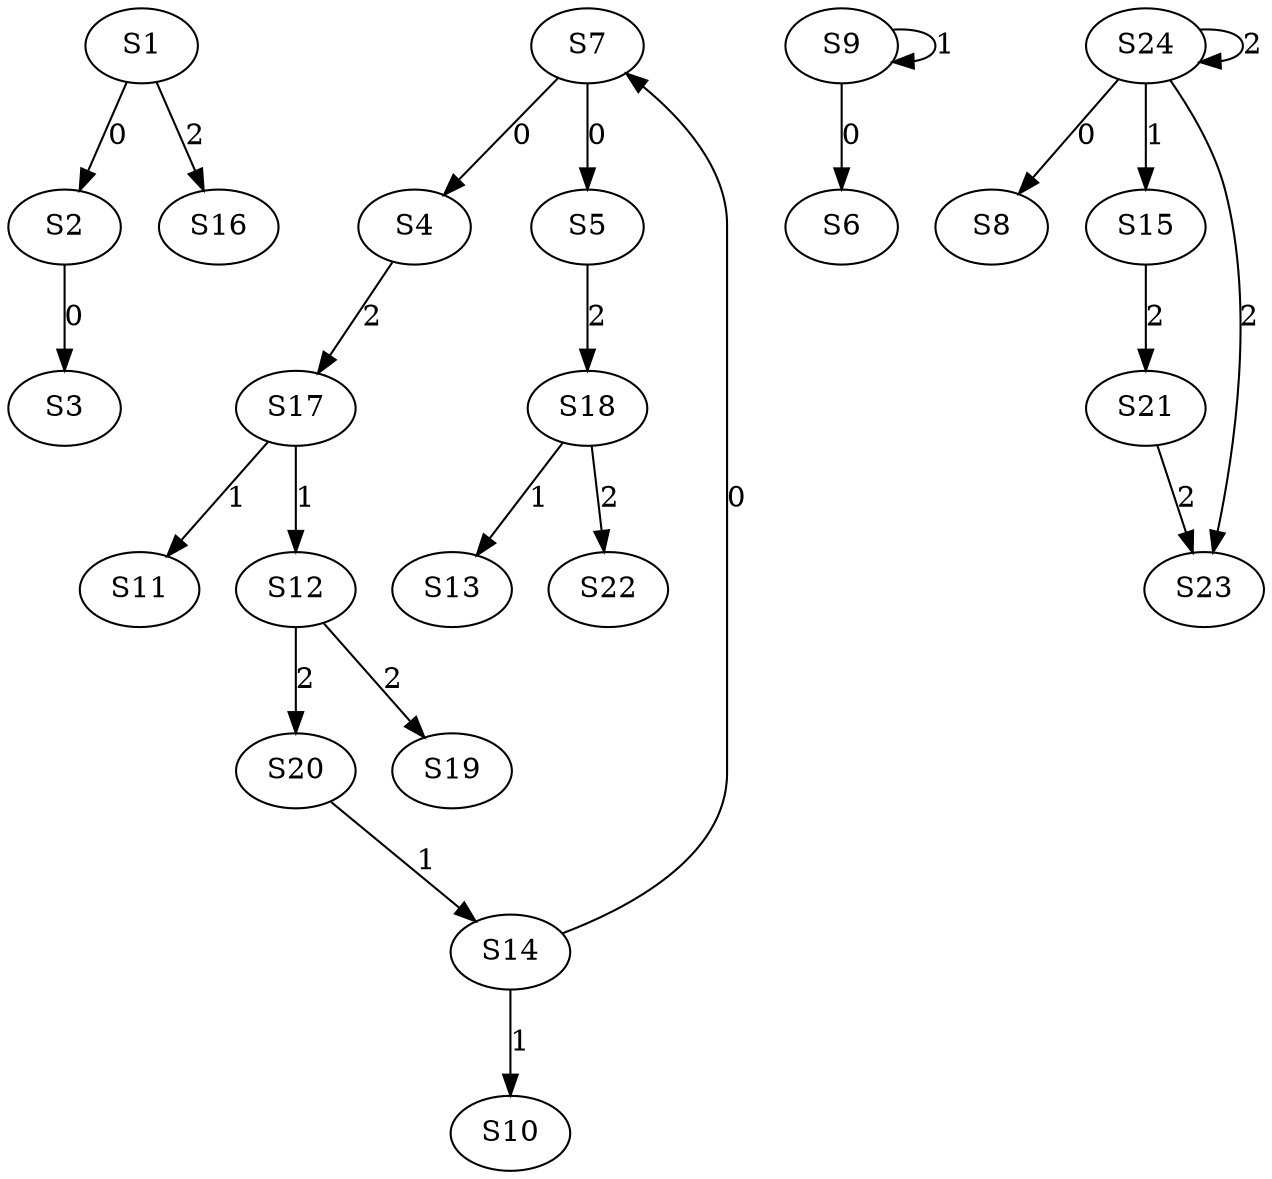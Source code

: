 strict digraph {
	S1 -> S2 [ label = 0 ];
	S2 -> S3 [ label = 0 ];
	S7 -> S4 [ label = 0 ];
	S7 -> S5 [ label = 0 ];
	S9 -> S6 [ label = 0 ];
	S14 -> S7 [ label = 0 ];
	S24 -> S8 [ label = 0 ];
	S9 -> S9 [ label = 1 ];
	S14 -> S10 [ label = 1 ];
	S17 -> S11 [ label = 1 ];
	S17 -> S12 [ label = 1 ];
	S18 -> S13 [ label = 1 ];
	S20 -> S14 [ label = 1 ];
	S24 -> S15 [ label = 1 ];
	S1 -> S16 [ label = 2 ];
	S4 -> S17 [ label = 2 ];
	S5 -> S18 [ label = 2 ];
	S12 -> S19 [ label = 2 ];
	S12 -> S20 [ label = 2 ];
	S15 -> S21 [ label = 2 ];
	S18 -> S22 [ label = 2 ];
	S21 -> S23 [ label = 2 ];
	S24 -> S24 [ label = 2 ];
	S24 -> S23 [ label = 2 ];
}
